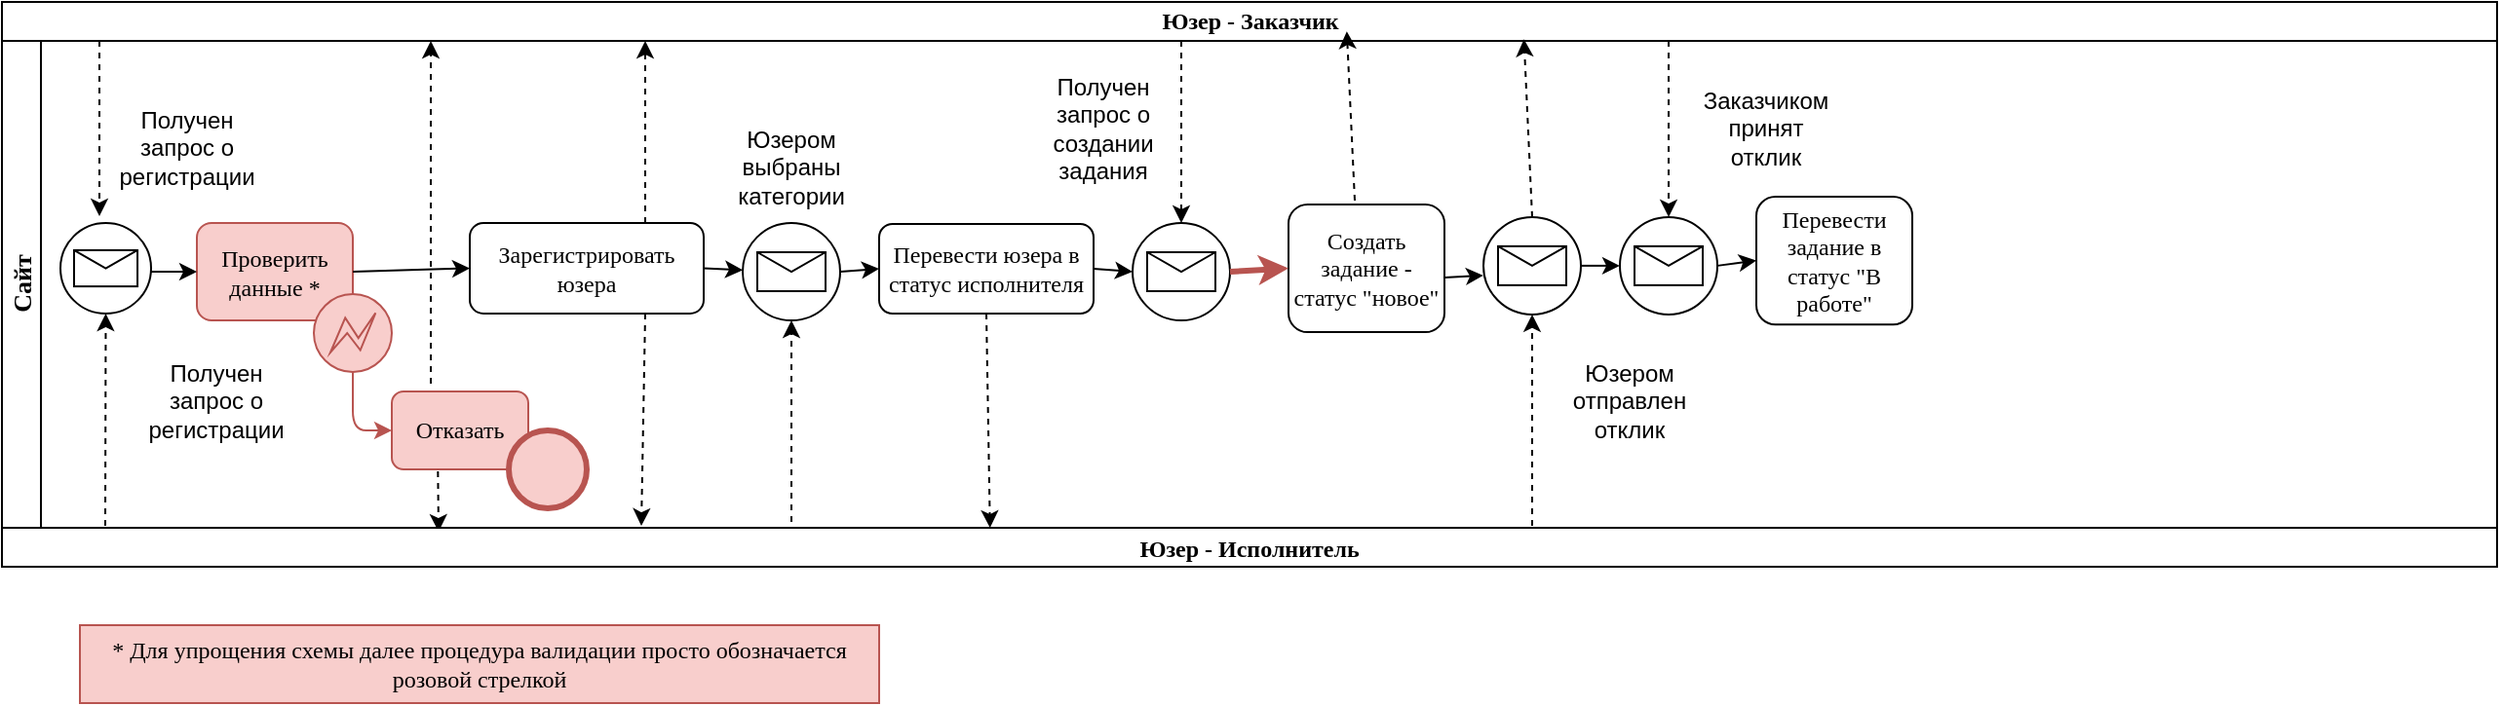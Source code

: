 <mxfile version="14.7.6" type="github">
  <diagram name="Page-1" id="c7488fd3-1785-93aa-aadb-54a6760d102a">
    <mxGraphModel dx="730" dy="316" grid="1" gridSize="10" guides="1" tooltips="1" connect="1" arrows="1" fold="1" page="1" pageScale="1" pageWidth="1100" pageHeight="850" background="none" math="0" shadow="0">
      <root>
        <mxCell id="0" />
        <mxCell id="1" parent="0" />
        <object label="&lt;font style=&quot;font-size: 12px&quot;&gt;Юзер - Заказчик&lt;/font&gt;" id="2b4e8129b02d487f-1">
          <mxCell style="swimlane;html=1;childLayout=stackLayout;horizontal=1;startSize=20;horizontalStack=0;rounded=0;shadow=0;labelBackgroundColor=none;strokeWidth=1;fontFamily=Verdana;fontSize=12;align=center;" parent="1" vertex="1">
            <mxGeometry x="150" y="50" width="1280" height="290" as="geometry" />
          </mxCell>
        </object>
        <mxCell id="h2x-6CI9Ihy8LsGusNlG-118" value="" style="endArrow=classic;html=1;dashed=1;fontSize=12;entryX=0.5;entryY=1;entryDx=0;entryDy=0;entryPerimeter=0;" edge="1" parent="2b4e8129b02d487f-1" target="h2x-6CI9Ihy8LsGusNlG-117">
          <mxGeometry width="50" height="50" relative="1" as="geometry">
            <mxPoint x="405" y="267" as="sourcePoint" />
            <mxPoint x="380" y="170" as="targetPoint" />
          </mxGeometry>
        </mxCell>
        <mxCell id="h2x-6CI9Ihy8LsGusNlG-125" value="" style="endArrow=classic;html=1;dashed=1;fontSize=12;exitX=0.338;exitY=1.025;exitDx=0;exitDy=0;exitPerimeter=0;" edge="1" parent="2b4e8129b02d487f-1" source="h2x-6CI9Ihy8LsGusNlG-116">
          <mxGeometry width="50" height="50" relative="1" as="geometry">
            <mxPoint x="395" y="277" as="sourcePoint" />
            <mxPoint x="224" y="272" as="targetPoint" />
          </mxGeometry>
        </mxCell>
        <mxCell id="h2x-6CI9Ihy8LsGusNlG-90" value="" style="endArrow=classic;html=1;dashed=1;fontSize=12;entryX=0.5;entryY=1;entryDx=0;entryDy=0;entryPerimeter=0;" edge="1" parent="2b4e8129b02d487f-1" target="h2x-6CI9Ihy8LsGusNlG-93">
          <mxGeometry width="50" height="50" relative="1" as="geometry">
            <mxPoint x="53" y="269" as="sourcePoint" />
            <mxPoint x="55" y="173.5" as="targetPoint" />
          </mxGeometry>
        </mxCell>
        <mxCell id="2b4e8129b02d487f-2" value="&lt;div style=&quot;font-size: 13px&quot;&gt;&lt;font face=&quot;Verdana&quot;&gt;Сайт&lt;/font&gt;&lt;/div&gt;" style="swimlane;html=1;startSize=20;horizontal=0;fontSize=13;" parent="2b4e8129b02d487f-1" vertex="1">
          <mxGeometry y="20" width="1280" height="250" as="geometry">
            <mxRectangle y="20" width="680" height="20" as="alternateBounds" />
          </mxGeometry>
        </mxCell>
        <mxCell id="2b4e8129b02d487f-6" value="Проверить данные *" style="rounded=1;whiteSpace=wrap;html=1;shadow=0;labelBackgroundColor=none;strokeWidth=1;fontFamily=Verdana;fontSize=12;align=center;fillColor=#f8cecc;strokeColor=#b85450;" parent="2b4e8129b02d487f-2" vertex="1">
          <mxGeometry x="100" y="93.5" width="80" height="50" as="geometry" />
        </mxCell>
        <mxCell id="h2x-6CI9Ihy8LsGusNlG-75" value="Получен запрос о регистрации" style="text;html=1;strokeColor=none;fillColor=none;align=center;verticalAlign=middle;whiteSpace=wrap;rounded=0;fontSize=12;" vertex="1" parent="2b4e8129b02d487f-2">
          <mxGeometry x="70" y="30" width="50" height="50" as="geometry" />
        </mxCell>
        <mxCell id="h2x-6CI9Ihy8LsGusNlG-86" value="" style="endArrow=classic;html=1;fontSize=12;exitX=1;exitY=0.5;exitDx=0;exitDy=0;entryX=0;entryY=0.5;entryDx=0;entryDy=0;" edge="1" parent="2b4e8129b02d487f-2" target="2b4e8129b02d487f-6">
          <mxGeometry width="50" height="50" relative="1" as="geometry">
            <mxPoint x="70" y="118.5" as="sourcePoint" />
            <mxPoint x="370" y="130" as="targetPoint" />
          </mxGeometry>
        </mxCell>
        <mxCell id="h2x-6CI9Ihy8LsGusNlG-91" value="Получен запрос о регистрации" style="text;html=1;strokeColor=none;fillColor=none;align=center;verticalAlign=middle;whiteSpace=wrap;rounded=0;fontSize=12;" vertex="1" parent="2b4e8129b02d487f-2">
          <mxGeometry x="70" y="160" width="80" height="50" as="geometry" />
        </mxCell>
        <mxCell id="h2x-6CI9Ihy8LsGusNlG-94" value="" style="points=[[0.145,0.145,0],[0.5,0,0],[0.855,0.145,0],[1,0.5,0],[0.855,0.855,0],[0.5,1,0],[0.145,0.855,0],[0,0.5,0]];shape=mxgraph.bpmn.event;html=1;verticalLabelPosition=bottom;labelBackgroundColor=#ffffff;verticalAlign=top;align=center;perimeter=ellipsePerimeter;outlineConnect=0;aspect=fixed;outline=eventInt;symbol=error;fontSize=12;fillColor=#f8cecc;strokeColor=#b85450;" vertex="1" parent="2b4e8129b02d487f-2">
          <mxGeometry x="160" y="130" width="40" height="40" as="geometry" />
        </mxCell>
        <mxCell id="h2x-6CI9Ihy8LsGusNlG-96" value="" style="endArrow=classic;html=1;fontSize=12;exitX=1;exitY=0.5;exitDx=0;exitDy=0;entryX=0;entryY=0.5;entryDx=0;entryDy=0;" edge="1" parent="2b4e8129b02d487f-2" source="2b4e8129b02d487f-6" target="h2x-6CI9Ihy8LsGusNlG-99">
          <mxGeometry width="50" height="50" relative="1" as="geometry">
            <mxPoint x="80" y="128.5" as="sourcePoint" />
            <mxPoint x="210" y="118.5" as="targetPoint" />
          </mxGeometry>
        </mxCell>
        <mxCell id="h2x-6CI9Ihy8LsGusNlG-99" value="Зарегистрировать юзера" style="rounded=1;whiteSpace=wrap;html=1;shadow=0;labelBackgroundColor=none;strokeWidth=1;fontFamily=Verdana;fontSize=12;align=center;" vertex="1" parent="2b4e8129b02d487f-2">
          <mxGeometry x="240" y="93.5" width="120" height="46.5" as="geometry" />
        </mxCell>
        <mxCell id="h2x-6CI9Ihy8LsGusNlG-93" value="" style="points=[[0.145,0.145,0],[0.5,0,0],[0.855,0.145,0],[1,0.5,0],[0.855,0.855,0],[0.5,1,0],[0.145,0.855,0],[0,0.5,0]];shape=mxgraph.bpmn.event;html=1;verticalLabelPosition=bottom;labelBackgroundColor=#ffffff;verticalAlign=top;align=center;perimeter=ellipsePerimeter;outlineConnect=0;aspect=fixed;outline=standard;symbol=message;fontSize=12;" vertex="1" parent="2b4e8129b02d487f-2">
          <mxGeometry x="30" y="93.5" width="46.5" height="46.5" as="geometry" />
        </mxCell>
        <mxCell id="h2x-6CI9Ihy8LsGusNlG-110" value="" style="endArrow=classic;html=1;fontSize=12;exitX=0.5;exitY=1;exitDx=0;exitDy=0;entryX=0;entryY=0.5;entryDx=0;entryDy=0;exitPerimeter=0;fillColor=#f8cecc;strokeColor=#b85450;" edge="1" parent="2b4e8129b02d487f-2" source="h2x-6CI9Ihy8LsGusNlG-94" target="h2x-6CI9Ihy8LsGusNlG-116">
          <mxGeometry width="50" height="50" relative="1" as="geometry">
            <mxPoint x="80" y="128.5" as="sourcePoint" />
            <mxPoint x="210" y="195" as="targetPoint" />
            <Array as="points">
              <mxPoint x="180" y="200" />
            </Array>
          </mxGeometry>
        </mxCell>
        <mxCell id="h2x-6CI9Ihy8LsGusNlG-116" value="Отказать" style="rounded=1;whiteSpace=wrap;html=1;shadow=0;labelBackgroundColor=none;strokeWidth=1;fontFamily=Verdana;fontSize=12;align=center;fillColor=#f8cecc;strokeColor=#b85450;" vertex="1" parent="2b4e8129b02d487f-2">
          <mxGeometry x="200" y="180" width="70" height="40" as="geometry" />
        </mxCell>
        <mxCell id="h2x-6CI9Ihy8LsGusNlG-117" value="" style="points=[[0.145,0.145,0],[0.5,0,0],[0.855,0.145,0],[1,0.5,0],[0.855,0.855,0],[0.5,1,0],[0.145,0.855,0],[0,0.5,0]];shape=mxgraph.bpmn.event;html=1;verticalLabelPosition=bottom;labelBackgroundColor=#ffffff;verticalAlign=top;align=center;perimeter=ellipsePerimeter;outlineConnect=0;aspect=fixed;outline=standard;symbol=message;fontSize=12;" vertex="1" parent="2b4e8129b02d487f-2">
          <mxGeometry x="380" y="93.5" width="50" height="50" as="geometry" />
        </mxCell>
        <mxCell id="h2x-6CI9Ihy8LsGusNlG-120" value="" style="endArrow=classic;html=1;fontSize=12;exitX=1;exitY=0.5;exitDx=0;exitDy=0;" edge="1" parent="2b4e8129b02d487f-2" source="h2x-6CI9Ihy8LsGusNlG-99" target="h2x-6CI9Ihy8LsGusNlG-117">
          <mxGeometry width="50" height="50" relative="1" as="geometry">
            <mxPoint x="320" y="200" as="sourcePoint" />
            <mxPoint x="350" y="115" as="targetPoint" />
          </mxGeometry>
        </mxCell>
        <mxCell id="h2x-6CI9Ihy8LsGusNlG-121" value="Юзером выбраны категории" style="text;html=1;strokeColor=none;fillColor=none;align=center;verticalAlign=middle;whiteSpace=wrap;rounded=0;fontSize=12;" vertex="1" parent="2b4e8129b02d487f-2">
          <mxGeometry x="380" y="40" width="50" height="50" as="geometry" />
        </mxCell>
        <mxCell id="h2x-6CI9Ihy8LsGusNlG-122" value="Перевести юзера в статус исполнителя" style="rounded=1;whiteSpace=wrap;html=1;shadow=0;labelBackgroundColor=none;strokeWidth=1;fontFamily=Verdana;fontSize=12;align=center;" vertex="1" parent="2b4e8129b02d487f-2">
          <mxGeometry x="450" y="93.94" width="110" height="46.06" as="geometry" />
        </mxCell>
        <mxCell id="h2x-6CI9Ihy8LsGusNlG-123" value="" style="endArrow=classic;html=1;fontSize=12;exitX=1;exitY=0.5;exitDx=0;exitDy=0;exitPerimeter=0;entryX=0;entryY=0.5;entryDx=0;entryDy=0;" edge="1" parent="2b4e8129b02d487f-2" source="h2x-6CI9Ihy8LsGusNlG-117" target="h2x-6CI9Ihy8LsGusNlG-122">
          <mxGeometry width="50" height="50" relative="1" as="geometry">
            <mxPoint x="340" y="126.75" as="sourcePoint" />
            <mxPoint x="370.004" y="125.454" as="targetPoint" />
          </mxGeometry>
        </mxCell>
        <mxCell id="h2x-6CI9Ihy8LsGusNlG-133" value="" style="points=[[0.145,0.145,0],[0.5,0,0],[0.855,0.145,0],[1,0.5,0],[0.855,0.855,0],[0.5,1,0],[0.145,0.855,0],[0,0.5,0]];shape=mxgraph.bpmn.event;html=1;verticalLabelPosition=bottom;labelBackgroundColor=#ffffff;verticalAlign=top;align=center;perimeter=ellipsePerimeter;outlineConnect=0;aspect=fixed;outline=end;symbol=terminate2;fontFamily=Verdana;fontSize=12;fillColor=#f8cecc;strokeColor=#b85450;" vertex="1" parent="2b4e8129b02d487f-2">
          <mxGeometry x="260" y="200" width="40" height="40" as="geometry" />
        </mxCell>
        <mxCell id="h2x-6CI9Ihy8LsGusNlG-134" value="" style="points=[[0.145,0.145,0],[0.5,0,0],[0.855,0.145,0],[1,0.5,0],[0.855,0.855,0],[0.5,1,0],[0.145,0.855,0],[0,0.5,0]];shape=mxgraph.bpmn.event;html=1;verticalLabelPosition=bottom;labelBackgroundColor=#ffffff;verticalAlign=top;align=center;perimeter=ellipsePerimeter;outlineConnect=0;aspect=fixed;outline=standard;symbol=message;fontSize=12;" vertex="1" parent="2b4e8129b02d487f-2">
          <mxGeometry x="580" y="93.5" width="50" height="50" as="geometry" />
        </mxCell>
        <mxCell id="h2x-6CI9Ihy8LsGusNlG-135" value="" style="endArrow=classic;html=1;fontSize=12;exitX=1;exitY=0.5;exitDx=0;exitDy=0;entryX=0;entryY=0.5;entryDx=0;entryDy=0;entryPerimeter=0;" edge="1" parent="2b4e8129b02d487f-2" source="h2x-6CI9Ihy8LsGusNlG-122" target="h2x-6CI9Ihy8LsGusNlG-134">
          <mxGeometry width="50" height="50" relative="1" as="geometry">
            <mxPoint x="460" y="126.75" as="sourcePoint" />
            <mxPoint x="580" y="119" as="targetPoint" />
          </mxGeometry>
        </mxCell>
        <mxCell id="h2x-6CI9Ihy8LsGusNlG-138" value="Получен запрос о создании задания" style="text;html=1;strokeColor=none;fillColor=none;align=center;verticalAlign=middle;whiteSpace=wrap;rounded=0;fontSize=12;" vertex="1" parent="2b4e8129b02d487f-2">
          <mxGeometry x="530" y="20" width="70" height="50" as="geometry" />
        </mxCell>
        <mxCell id="h2x-6CI9Ihy8LsGusNlG-142" value="Создать задание - статус &quot;новое&quot;" style="rounded=1;whiteSpace=wrap;html=1;shadow=0;labelBackgroundColor=none;strokeWidth=1;fontFamily=Verdana;fontSize=12;align=center;" vertex="1" parent="2b4e8129b02d487f-2">
          <mxGeometry x="660" y="83.94" width="80" height="65.62" as="geometry" />
        </mxCell>
        <mxCell id="h2x-6CI9Ihy8LsGusNlG-143" value="" style="endArrow=classic;html=1;fontSize=12;exitX=1;exitY=0.5;exitDx=0;exitDy=0;exitPerimeter=0;entryX=0;entryY=0.5;entryDx=0;entryDy=0;fillColor=#f8cecc;strokeColor=#b85450;strokeWidth=3;" edge="1" parent="2b4e8129b02d487f-2" source="h2x-6CI9Ihy8LsGusNlG-134" target="h2x-6CI9Ihy8LsGusNlG-142">
          <mxGeometry width="50" height="50" relative="1" as="geometry">
            <mxPoint x="460" y="126.75" as="sourcePoint" />
            <mxPoint x="480" y="126.75" as="targetPoint" />
          </mxGeometry>
        </mxCell>
        <mxCell id="h2x-6CI9Ihy8LsGusNlG-147" value="Юзером отправлен отклик" style="text;html=1;strokeColor=none;fillColor=none;align=center;verticalAlign=middle;whiteSpace=wrap;rounded=0;fontSize=12;" vertex="1" parent="2b4e8129b02d487f-2">
          <mxGeometry x="810" y="160" width="50" height="50" as="geometry" />
        </mxCell>
        <mxCell id="h2x-6CI9Ihy8LsGusNlG-149" value="" style="points=[[0.145,0.145,0],[0.5,0,0],[0.855,0.145,0],[1,0.5,0],[0.855,0.855,0],[0.5,1,0],[0.145,0.855,0],[0,0.5,0]];shape=mxgraph.bpmn.event;html=1;verticalLabelPosition=bottom;labelBackgroundColor=#ffffff;verticalAlign=top;align=center;perimeter=ellipsePerimeter;outlineConnect=0;aspect=fixed;outline=standard;symbol=message;fontSize=12;" vertex="1" parent="2b4e8129b02d487f-2">
          <mxGeometry x="830" y="90.44" width="50" height="50" as="geometry" />
        </mxCell>
        <mxCell id="h2x-6CI9Ihy8LsGusNlG-145" value="" style="points=[[0.145,0.145,0],[0.5,0,0],[0.855,0.145,0],[1,0.5,0],[0.855,0.855,0],[0.5,1,0],[0.145,0.855,0],[0,0.5,0]];shape=mxgraph.bpmn.event;html=1;verticalLabelPosition=bottom;labelBackgroundColor=#ffffff;verticalAlign=top;align=center;perimeter=ellipsePerimeter;outlineConnect=0;aspect=fixed;outline=standard;symbol=message;fontSize=12;" vertex="1" parent="2b4e8129b02d487f-2">
          <mxGeometry x="760" y="90.44" width="50" height="50" as="geometry" />
        </mxCell>
        <mxCell id="h2x-6CI9Ihy8LsGusNlG-148" value="" style="endArrow=classic;html=1;fontSize=12;exitX=1;exitY=0.573;exitDx=0;exitDy=0;exitPerimeter=0;entryX=0;entryY=0.6;entryDx=0;entryDy=0;entryPerimeter=0;" edge="1" parent="2b4e8129b02d487f-2" source="h2x-6CI9Ihy8LsGusNlG-142" target="h2x-6CI9Ihy8LsGusNlG-145">
          <mxGeometry width="50" height="50" relative="1" as="geometry">
            <mxPoint x="660" y="128.5" as="sourcePoint" />
            <mxPoint x="680" y="126.755" as="targetPoint" />
          </mxGeometry>
        </mxCell>
        <mxCell id="h2x-6CI9Ihy8LsGusNlG-151" value="" style="endArrow=classic;html=1;fontSize=12;exitX=1;exitY=0.5;exitDx=0;exitDy=0;exitPerimeter=0;entryX=0;entryY=0.5;entryDx=0;entryDy=0;entryPerimeter=0;" edge="1" parent="2b4e8129b02d487f-2" source="h2x-6CI9Ihy8LsGusNlG-145" target="h2x-6CI9Ihy8LsGusNlG-149">
          <mxGeometry width="50" height="50" relative="1" as="geometry">
            <mxPoint x="760" y="131.98" as="sourcePoint" />
            <mxPoint x="780" y="130" as="targetPoint" />
          </mxGeometry>
        </mxCell>
        <mxCell id="h2x-6CI9Ihy8LsGusNlG-154" value="Заказчиком принят отклик" style="text;html=1;strokeColor=none;fillColor=none;align=center;verticalAlign=middle;whiteSpace=wrap;rounded=0;fontSize=12;" vertex="1" parent="2b4e8129b02d487f-2">
          <mxGeometry x="880" y="20" width="50" height="50" as="geometry" />
        </mxCell>
        <mxCell id="h2x-6CI9Ihy8LsGusNlG-155" value="Перевести задание в статус &quot;В работе&quot;" style="rounded=1;whiteSpace=wrap;html=1;shadow=0;labelBackgroundColor=none;strokeWidth=1;fontFamily=Verdana;fontSize=12;align=center;" vertex="1" parent="2b4e8129b02d487f-2">
          <mxGeometry x="900" y="80" width="80" height="65.62" as="geometry" />
        </mxCell>
        <mxCell id="h2x-6CI9Ihy8LsGusNlG-156" value="" style="endArrow=classic;html=1;fontSize=12;exitX=1;exitY=0.5;exitDx=0;exitDy=0;exitPerimeter=0;entryX=0;entryY=0.5;entryDx=0;entryDy=0;" edge="1" parent="2b4e8129b02d487f-2" source="h2x-6CI9Ihy8LsGusNlG-149" target="h2x-6CI9Ihy8LsGusNlG-155">
          <mxGeometry width="50" height="50" relative="1" as="geometry">
            <mxPoint x="820" y="125.44" as="sourcePoint" />
            <mxPoint x="840" y="125.44" as="targetPoint" />
          </mxGeometry>
        </mxCell>
        <mxCell id="h2x-6CI9Ihy8LsGusNlG-72" value="Юзер - Исполнитель" style="swimlane;fontSize=12;startSize=23;fontFamily=Verdana;" vertex="1" parent="2b4e8129b02d487f-1">
          <mxGeometry y="270" width="1280" height="20" as="geometry" />
        </mxCell>
        <mxCell id="h2x-6CI9Ihy8LsGusNlG-129" value="" style="endArrow=classic;html=1;dashed=1;fontSize=12;exitX=0.75;exitY=1;exitDx=0;exitDy=0;" edge="1" parent="2b4e8129b02d487f-1" source="h2x-6CI9Ihy8LsGusNlG-99">
          <mxGeometry width="50" height="50" relative="1" as="geometry">
            <mxPoint x="300" y="160" as="sourcePoint" />
            <mxPoint x="328" y="269" as="targetPoint" />
          </mxGeometry>
        </mxCell>
        <mxCell id="h2x-6CI9Ihy8LsGusNlG-131" value="" style="endArrow=classic;html=1;dashed=1;fontSize=12;exitX=0.5;exitY=1;exitDx=0;exitDy=0;entryX=0.396;entryY=0;entryDx=0;entryDy=0;entryPerimeter=0;" edge="1" parent="2b4e8129b02d487f-1" source="h2x-6CI9Ihy8LsGusNlG-122" target="h2x-6CI9Ihy8LsGusNlG-72">
          <mxGeometry width="50" height="50" relative="1" as="geometry">
            <mxPoint x="310" y="170" as="sourcePoint" />
            <mxPoint x="525" y="269" as="targetPoint" />
          </mxGeometry>
        </mxCell>
        <mxCell id="h2x-6CI9Ihy8LsGusNlG-144" value="" style="endArrow=classic;html=1;dashed=1;fontSize=12;exitX=0.425;exitY=-0.03;exitDx=0;exitDy=0;entryX=0.539;entryY=0.052;entryDx=0;entryDy=0;entryPerimeter=0;exitPerimeter=0;" edge="1" parent="2b4e8129b02d487f-1" source="h2x-6CI9Ihy8LsGusNlG-142" target="2b4e8129b02d487f-1">
          <mxGeometry width="50" height="50" relative="1" as="geometry">
            <mxPoint x="340" y="123.5" as="sourcePoint" />
            <mxPoint x="713" y="30" as="targetPoint" />
          </mxGeometry>
        </mxCell>
        <mxCell id="h2x-6CI9Ihy8LsGusNlG-150" value="" style="endArrow=classic;html=1;dashed=1;fontSize=12;entryX=0.5;entryY=0;entryDx=0;entryDy=0;entryPerimeter=0;" edge="1" parent="2b4e8129b02d487f-1" target="h2x-6CI9Ihy8LsGusNlG-149">
          <mxGeometry width="50" height="50" relative="1" as="geometry">
            <mxPoint x="855" y="20" as="sourcePoint" />
            <mxPoint x="635" y="123.5" as="targetPoint" />
          </mxGeometry>
        </mxCell>
        <mxCell id="h2x-6CI9Ihy8LsGusNlG-146" value="" style="endArrow=classic;html=1;dashed=1;fontSize=12;entryX=0.5;entryY=1;entryDx=0;entryDy=0;entryPerimeter=0;" edge="1" parent="2b4e8129b02d487f-1" target="h2x-6CI9Ihy8LsGusNlG-145">
          <mxGeometry width="50" height="50" relative="1" as="geometry">
            <mxPoint x="785" y="269" as="sourcePoint" />
            <mxPoint x="795" y="170" as="targetPoint" />
          </mxGeometry>
        </mxCell>
        <mxCell id="h2x-6CI9Ihy8LsGusNlG-152" value="" style="endArrow=classic;html=1;dashed=1;fontSize=12;exitX=0.5;exitY=0;exitDx=0;exitDy=0;entryX=0.61;entryY=0.066;entryDx=0;entryDy=0;entryPerimeter=0;exitPerimeter=0;" edge="1" parent="2b4e8129b02d487f-1" source="h2x-6CI9Ihy8LsGusNlG-145" target="2b4e8129b02d487f-1">
          <mxGeometry width="50" height="50" relative="1" as="geometry">
            <mxPoint x="704" y="111.971" as="sourcePoint" />
            <mxPoint x="700.2" y="30.01" as="targetPoint" />
          </mxGeometry>
        </mxCell>
        <mxCell id="h2x-6CI9Ihy8LsGusNlG-87" value="" style="endArrow=classic;html=1;dashed=1;fontSize=12;" edge="1" parent="1">
          <mxGeometry width="50" height="50" relative="1" as="geometry">
            <mxPoint x="200" y="70" as="sourcePoint" />
            <mxPoint x="200" y="160" as="targetPoint" />
            <Array as="points">
              <mxPoint x="200" y="130" />
            </Array>
          </mxGeometry>
        </mxCell>
        <mxCell id="h2x-6CI9Ihy8LsGusNlG-127" value="" style="endArrow=classic;html=1;dashed=1;fontSize=12;" edge="1" parent="1">
          <mxGeometry width="50" height="50" relative="1" as="geometry">
            <mxPoint x="370" y="246" as="sourcePoint" />
            <mxPoint x="370" y="70" as="targetPoint" />
          </mxGeometry>
        </mxCell>
        <mxCell id="h2x-6CI9Ihy8LsGusNlG-128" value="" style="endArrow=classic;html=1;dashed=1;fontSize=12;exitX=0.75;exitY=0;exitDx=0;exitDy=0;" edge="1" parent="1" source="h2x-6CI9Ihy8LsGusNlG-99">
          <mxGeometry width="50" height="50" relative="1" as="geometry">
            <mxPoint x="380" y="256" as="sourcePoint" />
            <mxPoint x="480" y="70" as="targetPoint" />
          </mxGeometry>
        </mxCell>
        <mxCell id="h2x-6CI9Ihy8LsGusNlG-136" value="" style="endArrow=classic;html=1;dashed=1;fontSize=12;entryX=0.5;entryY=0;entryDx=0;entryDy=0;entryPerimeter=0;" edge="1" parent="1" target="h2x-6CI9Ihy8LsGusNlG-134">
          <mxGeometry width="50" height="50" relative="1" as="geometry">
            <mxPoint x="755" y="70" as="sourcePoint" />
            <mxPoint x="770" y="160" as="targetPoint" />
          </mxGeometry>
        </mxCell>
        <mxCell id="h2x-6CI9Ihy8LsGusNlG-141" value="* Для упрощения схемы далее процедура валидации просто обозначается розовой стрелкой" style="text;html=1;strokeColor=#b85450;fillColor=#f8cecc;align=center;verticalAlign=middle;whiteSpace=wrap;rounded=0;fontFamily=Verdana;fontSize=12;" vertex="1" parent="1">
          <mxGeometry x="190" y="370" width="410" height="40" as="geometry" />
        </mxCell>
      </root>
    </mxGraphModel>
  </diagram>
</mxfile>
